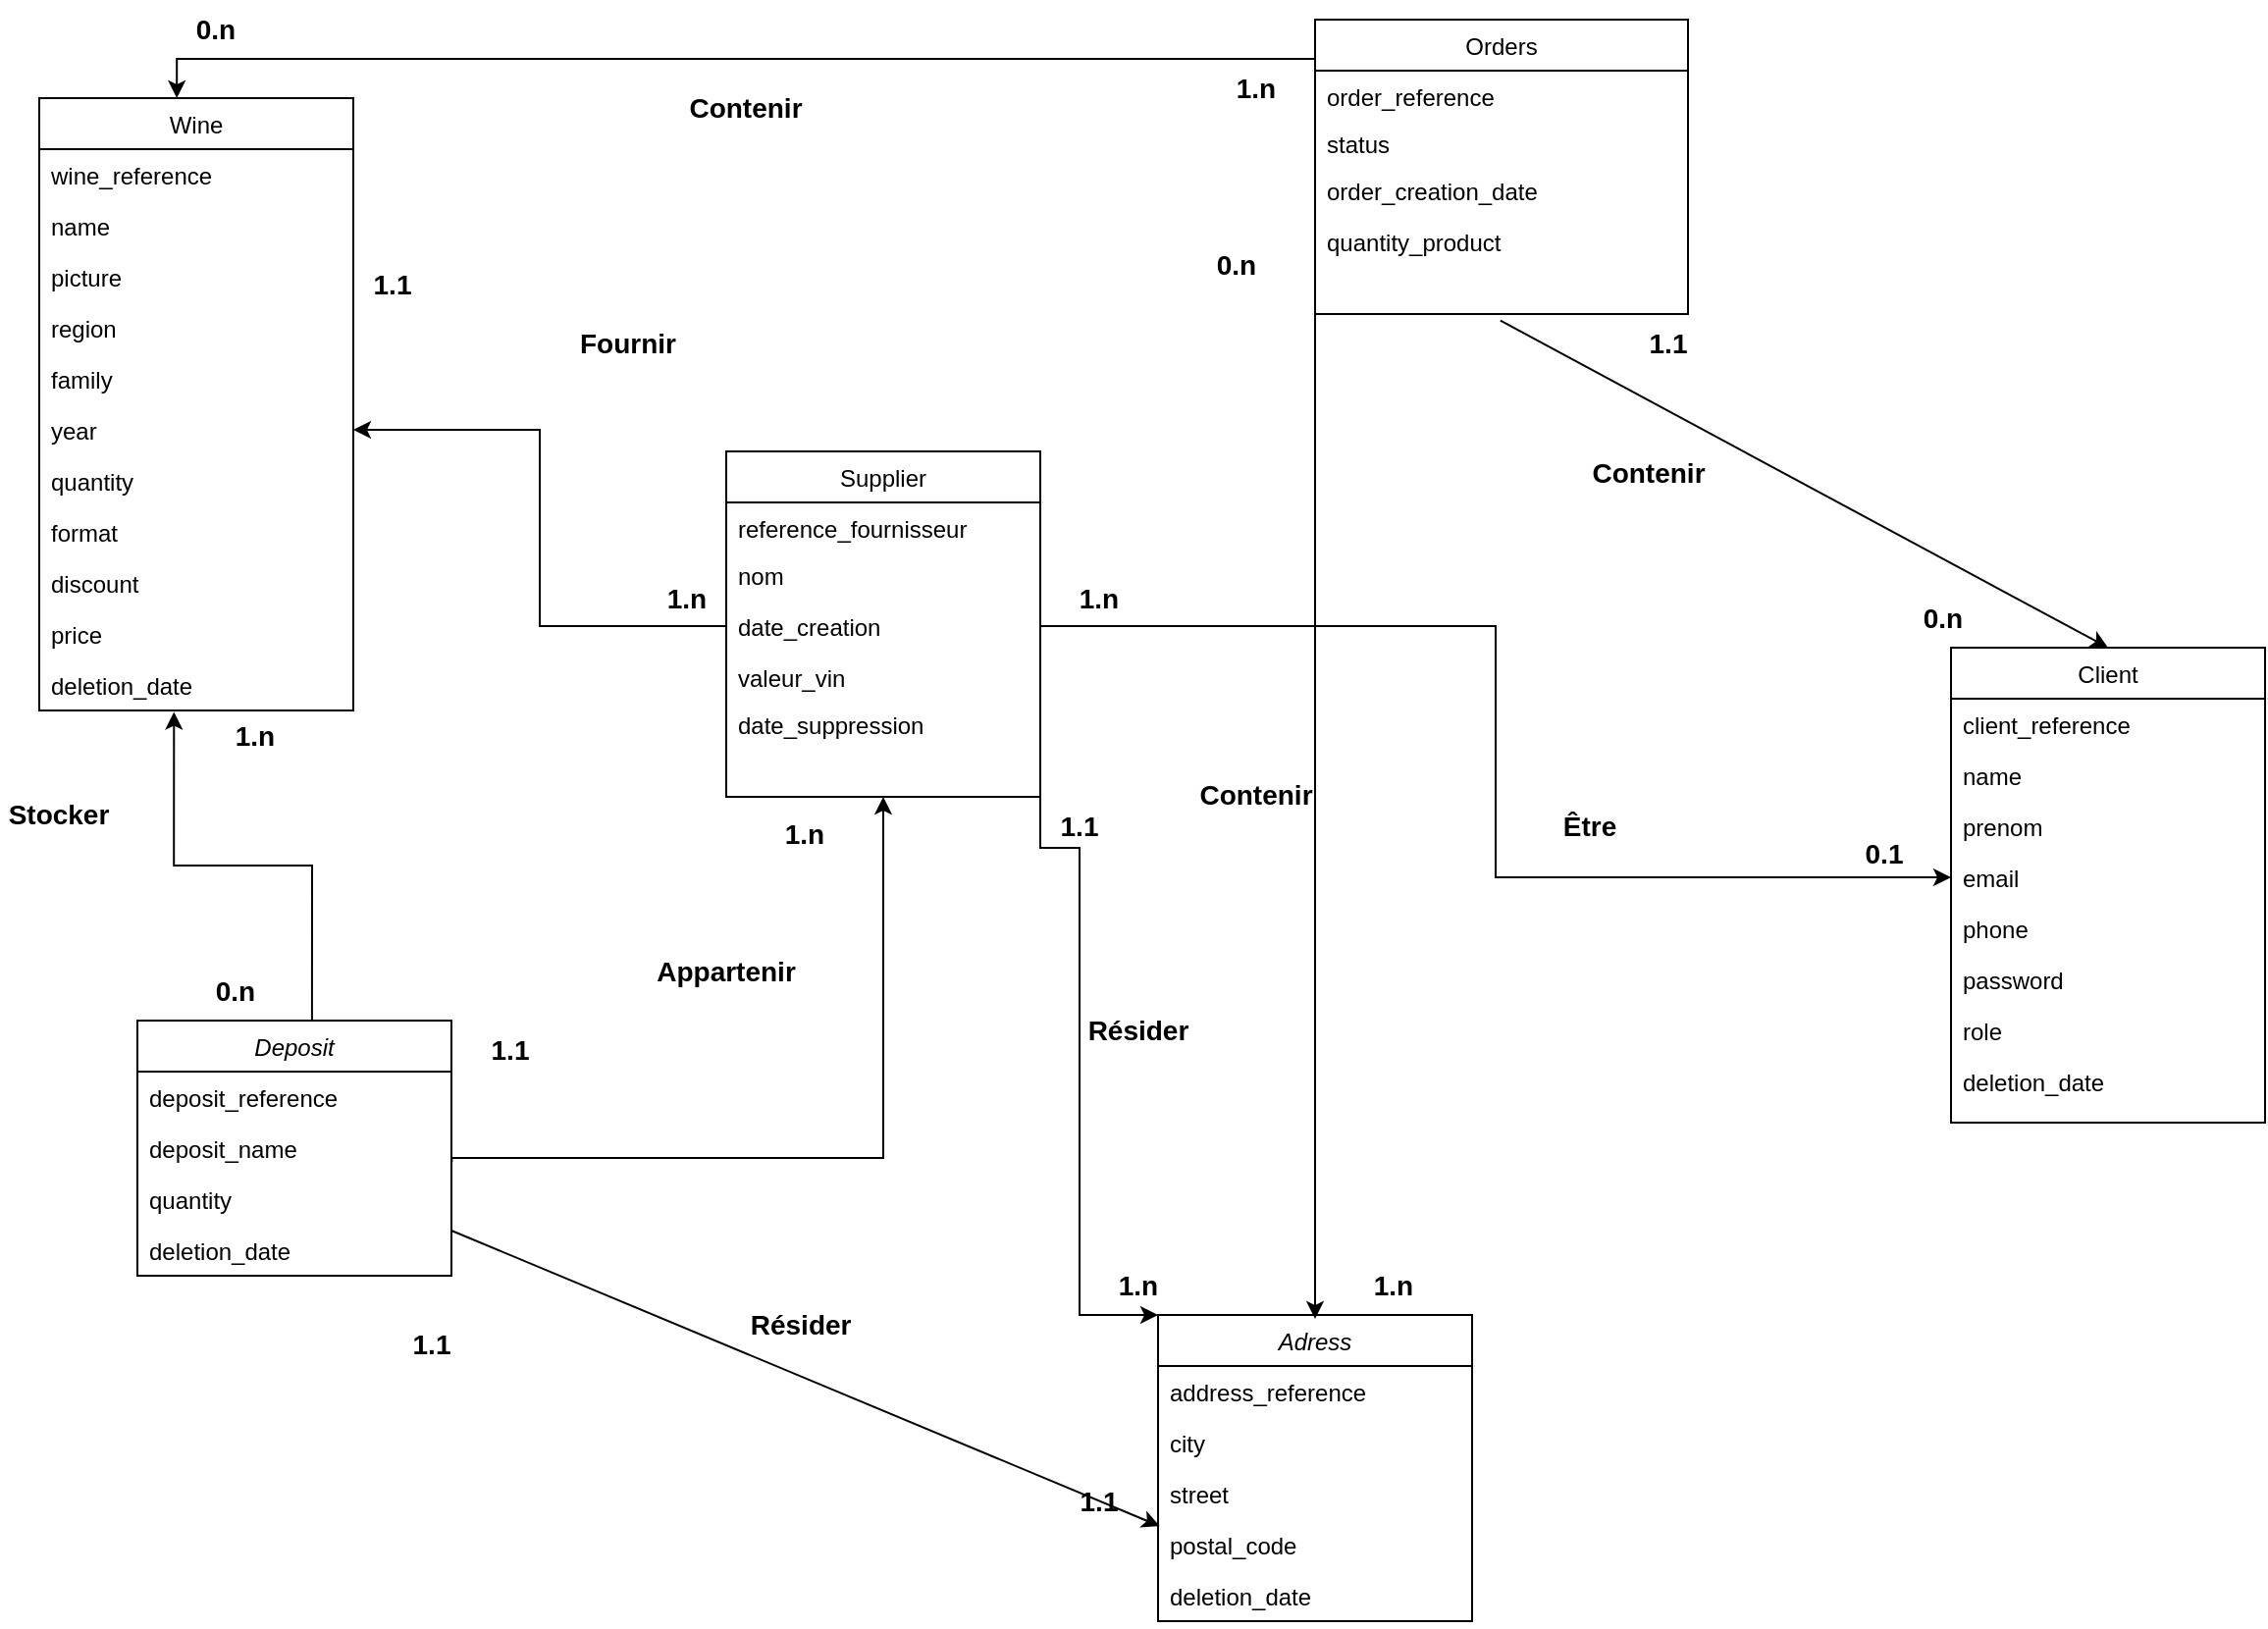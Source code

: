 <mxfile version="24.4.0" type="github">
  <diagram id="C5RBs43oDa-KdzZeNtuy" name="Page-1">
    <mxGraphModel dx="1985" dy="1238" grid="1" gridSize="10" guides="1" tooltips="1" connect="1" arrows="1" fold="1" page="1" pageScale="1" pageWidth="827" pageHeight="1169" math="0" shadow="0">
      <root>
        <mxCell id="WIyWlLk6GJQsqaUBKTNV-0" />
        <mxCell id="WIyWlLk6GJQsqaUBKTNV-1" parent="WIyWlLk6GJQsqaUBKTNV-0" />
        <mxCell id="zkfFHV4jXpPFQw0GAbJ--0" value="Adress" style="swimlane;fontStyle=2;align=center;verticalAlign=top;childLayout=stackLayout;horizontal=1;startSize=26;horizontalStack=0;resizeParent=1;resizeLast=0;collapsible=1;marginBottom=0;rounded=0;shadow=0;strokeWidth=1;" parent="WIyWlLk6GJQsqaUBKTNV-1" vertex="1">
          <mxGeometry x="-150" y="910" width="160" height="156" as="geometry">
            <mxRectangle x="230" y="140" width="160" height="26" as="alternateBounds" />
          </mxGeometry>
        </mxCell>
        <mxCell id="01y0-v-_f2XfGK-NPAjh-9" value="address_reference" style="text;align=left;verticalAlign=top;spacingLeft=4;spacingRight=4;overflow=hidden;rotatable=0;points=[[0,0.5],[1,0.5]];portConstraint=eastwest;rounded=0;shadow=0;html=0;" parent="zkfFHV4jXpPFQw0GAbJ--0" vertex="1">
          <mxGeometry y="26" width="160" height="26" as="geometry" />
        </mxCell>
        <mxCell id="zkfFHV4jXpPFQw0GAbJ--1" value="city" style="text;align=left;verticalAlign=top;spacingLeft=4;spacingRight=4;overflow=hidden;rotatable=0;points=[[0,0.5],[1,0.5]];portConstraint=eastwest;" parent="zkfFHV4jXpPFQw0GAbJ--0" vertex="1">
          <mxGeometry y="52" width="160" height="26" as="geometry" />
        </mxCell>
        <mxCell id="zkfFHV4jXpPFQw0GAbJ--2" value="street" style="text;align=left;verticalAlign=top;spacingLeft=4;spacingRight=4;overflow=hidden;rotatable=0;points=[[0,0.5],[1,0.5]];portConstraint=eastwest;rounded=0;shadow=0;html=0;" parent="zkfFHV4jXpPFQw0GAbJ--0" vertex="1">
          <mxGeometry y="78" width="160" height="26" as="geometry" />
        </mxCell>
        <mxCell id="zkfFHV4jXpPFQw0GAbJ--3" value="postal_code" style="text;align=left;verticalAlign=top;spacingLeft=4;spacingRight=4;overflow=hidden;rotatable=0;points=[[0,0.5],[1,0.5]];portConstraint=eastwest;rounded=0;shadow=0;html=0;" parent="zkfFHV4jXpPFQw0GAbJ--0" vertex="1">
          <mxGeometry y="104" width="160" height="26" as="geometry" />
        </mxCell>
        <mxCell id="vTrAod7NiOil8Kq8erSH-1" value="deletion_date" style="text;align=left;verticalAlign=top;spacingLeft=4;spacingRight=4;overflow=hidden;rotatable=0;points=[[0,0.5],[1,0.5]];portConstraint=eastwest;rounded=0;shadow=0;html=0;" parent="zkfFHV4jXpPFQw0GAbJ--0" vertex="1">
          <mxGeometry y="130" width="160" height="26" as="geometry" />
        </mxCell>
        <mxCell id="zkfFHV4jXpPFQw0GAbJ--17" value="Wine" style="swimlane;fontStyle=0;align=center;verticalAlign=top;childLayout=stackLayout;horizontal=1;startSize=26;horizontalStack=0;resizeParent=1;resizeLast=0;collapsible=1;marginBottom=0;rounded=0;shadow=0;strokeWidth=1;" parent="WIyWlLk6GJQsqaUBKTNV-1" vertex="1">
          <mxGeometry x="-720" y="290" width="160" height="312" as="geometry">
            <mxRectangle x="550" y="140" width="160" height="26" as="alternateBounds" />
          </mxGeometry>
        </mxCell>
        <mxCell id="zkfFHV4jXpPFQw0GAbJ--24" value="wine_reference" style="text;align=left;verticalAlign=top;spacingLeft=4;spacingRight=4;overflow=hidden;rotatable=0;points=[[0,0.5],[1,0.5]];portConstraint=eastwest;" parent="zkfFHV4jXpPFQw0GAbJ--17" vertex="1">
          <mxGeometry y="26" width="160" height="26" as="geometry" />
        </mxCell>
        <mxCell id="zkfFHV4jXpPFQw0GAbJ--18" value="name" style="text;align=left;verticalAlign=top;spacingLeft=4;spacingRight=4;overflow=hidden;rotatable=0;points=[[0,0.5],[1,0.5]];portConstraint=eastwest;" parent="zkfFHV4jXpPFQw0GAbJ--17" vertex="1">
          <mxGeometry y="52" width="160" height="26" as="geometry" />
        </mxCell>
        <mxCell id="01y0-v-_f2XfGK-NPAjh-10" value="picture" style="text;align=left;verticalAlign=top;spacingLeft=4;spacingRight=4;overflow=hidden;rotatable=0;points=[[0,0.5],[1,0.5]];portConstraint=eastwest;" parent="zkfFHV4jXpPFQw0GAbJ--17" vertex="1">
          <mxGeometry y="78" width="160" height="26" as="geometry" />
        </mxCell>
        <mxCell id="zkfFHV4jXpPFQw0GAbJ--19" value="region" style="text;align=left;verticalAlign=top;spacingLeft=4;spacingRight=4;overflow=hidden;rotatable=0;points=[[0,0.5],[1,0.5]];portConstraint=eastwest;rounded=0;shadow=0;html=0;" parent="zkfFHV4jXpPFQw0GAbJ--17" vertex="1">
          <mxGeometry y="104" width="160" height="26" as="geometry" />
        </mxCell>
        <mxCell id="zkfFHV4jXpPFQw0GAbJ--20" value="family" style="text;align=left;verticalAlign=top;spacingLeft=4;spacingRight=4;overflow=hidden;rotatable=0;points=[[0,0.5],[1,0.5]];portConstraint=eastwest;rounded=0;shadow=0;html=0;" parent="zkfFHV4jXpPFQw0GAbJ--17" vertex="1">
          <mxGeometry y="130" width="160" height="26" as="geometry" />
        </mxCell>
        <mxCell id="zkfFHV4jXpPFQw0GAbJ--21" value="year" style="text;align=left;verticalAlign=top;spacingLeft=4;spacingRight=4;overflow=hidden;rotatable=0;points=[[0,0.5],[1,0.5]];portConstraint=eastwest;rounded=0;shadow=0;html=0;" parent="zkfFHV4jXpPFQw0GAbJ--17" vertex="1">
          <mxGeometry y="156" width="160" height="26" as="geometry" />
        </mxCell>
        <mxCell id="zkfFHV4jXpPFQw0GAbJ--25" value="quantity" style="text;align=left;verticalAlign=top;spacingLeft=4;spacingRight=4;overflow=hidden;rotatable=0;points=[[0,0.5],[1,0.5]];portConstraint=eastwest;" parent="zkfFHV4jXpPFQw0GAbJ--17" vertex="1">
          <mxGeometry y="182" width="160" height="26" as="geometry" />
        </mxCell>
        <mxCell id="l3XaIiWxqqF8aoHjjWrF-17" value="format" style="text;align=left;verticalAlign=top;spacingLeft=4;spacingRight=4;overflow=hidden;rotatable=0;points=[[0,0.5],[1,0.5]];portConstraint=eastwest;" parent="zkfFHV4jXpPFQw0GAbJ--17" vertex="1">
          <mxGeometry y="208" width="160" height="26" as="geometry" />
        </mxCell>
        <mxCell id="l3XaIiWxqqF8aoHjjWrF-18" value="discount" style="text;align=left;verticalAlign=top;spacingLeft=4;spacingRight=4;overflow=hidden;rotatable=0;points=[[0,0.5],[1,0.5]];portConstraint=eastwest;" parent="zkfFHV4jXpPFQw0GAbJ--17" vertex="1">
          <mxGeometry y="234" width="160" height="26" as="geometry" />
        </mxCell>
        <mxCell id="l3XaIiWxqqF8aoHjjWrF-19" value="price" style="text;align=left;verticalAlign=top;spacingLeft=4;spacingRight=4;overflow=hidden;rotatable=0;points=[[0,0.5],[1,0.5]];portConstraint=eastwest;" parent="zkfFHV4jXpPFQw0GAbJ--17" vertex="1">
          <mxGeometry y="260" width="160" height="26" as="geometry" />
        </mxCell>
        <mxCell id="vTrAod7NiOil8Kq8erSH-2" value="deletion_date" style="text;align=left;verticalAlign=top;spacingLeft=4;spacingRight=4;overflow=hidden;rotatable=0;points=[[0,0.5],[1,0.5]];portConstraint=eastwest;" parent="zkfFHV4jXpPFQw0GAbJ--17" vertex="1">
          <mxGeometry y="286" width="160" height="26" as="geometry" />
        </mxCell>
        <mxCell id="l3XaIiWxqqF8aoHjjWrF-91" style="edgeStyle=orthogonalEdgeStyle;rounded=0;orthogonalLoop=1;jettySize=auto;html=1;entryX=0.5;entryY=1;entryDx=0;entryDy=0;exitX=1.001;exitY=0.713;exitDx=0;exitDy=0;exitPerimeter=0;" parent="WIyWlLk6GJQsqaUBKTNV-1" source="l3XaIiWxqqF8aoHjjWrF-34" target="l3XaIiWxqqF8aoHjjWrF-6" edge="1">
          <mxGeometry relative="1" as="geometry">
            <mxPoint x="-250" y="810" as="sourcePoint" />
            <Array as="points">
              <mxPoint x="-510" y="832" />
              <mxPoint x="-510" y="832" />
              <mxPoint x="-510" y="830" />
              <mxPoint x="-290" y="830" />
            </Array>
          </mxGeometry>
        </mxCell>
        <mxCell id="l3XaIiWxqqF8aoHjjWrF-6" value="Supplier" style="swimlane;fontStyle=0;align=center;verticalAlign=top;childLayout=stackLayout;horizontal=1;startSize=26;horizontalStack=0;resizeParent=1;resizeLast=0;collapsible=1;marginBottom=0;rounded=0;shadow=0;strokeWidth=1;" parent="WIyWlLk6GJQsqaUBKTNV-1" vertex="1">
          <mxGeometry x="-370" y="470" width="160" height="176" as="geometry">
            <mxRectangle x="130" y="380" width="160" height="26" as="alternateBounds" />
          </mxGeometry>
        </mxCell>
        <mxCell id="l3XaIiWxqqF8aoHjjWrF-14" value="reference_fournisseur" style="text;align=left;verticalAlign=top;spacingLeft=4;spacingRight=4;overflow=hidden;rotatable=0;points=[[0,0.5],[1,0.5]];portConstraint=eastwest;" parent="l3XaIiWxqqF8aoHjjWrF-6" vertex="1">
          <mxGeometry y="26" width="160" height="24" as="geometry" />
        </mxCell>
        <mxCell id="l3XaIiWxqqF8aoHjjWrF-7" value="nom" style="text;align=left;verticalAlign=top;spacingLeft=4;spacingRight=4;overflow=hidden;rotatable=0;points=[[0,0.5],[1,0.5]];portConstraint=eastwest;" parent="l3XaIiWxqqF8aoHjjWrF-6" vertex="1">
          <mxGeometry y="50" width="160" height="26" as="geometry" />
        </mxCell>
        <mxCell id="l3XaIiWxqqF8aoHjjWrF-8" value="date_creation" style="text;align=left;verticalAlign=top;spacingLeft=4;spacingRight=4;overflow=hidden;rotatable=0;points=[[0,0.5],[1,0.5]];portConstraint=eastwest;rounded=0;shadow=0;html=0;" parent="l3XaIiWxqqF8aoHjjWrF-6" vertex="1">
          <mxGeometry y="76" width="160" height="26" as="geometry" />
        </mxCell>
        <mxCell id="l3XaIiWxqqF8aoHjjWrF-11" value="valeur_vin" style="text;align=left;verticalAlign=top;spacingLeft=4;spacingRight=4;overflow=hidden;rotatable=0;points=[[0,0.5],[1,0.5]];portConstraint=eastwest;" parent="l3XaIiWxqqF8aoHjjWrF-6" vertex="1">
          <mxGeometry y="102" width="160" height="24" as="geometry" />
        </mxCell>
        <mxCell id="l3XaIiWxqqF8aoHjjWrF-16" value="date_suppression" style="text;align=left;verticalAlign=top;spacingLeft=4;spacingRight=4;overflow=hidden;rotatable=0;points=[[0,0.5],[1,0.5]];portConstraint=eastwest;" parent="l3XaIiWxqqF8aoHjjWrF-6" vertex="1">
          <mxGeometry y="126" width="160" height="24" as="geometry" />
        </mxCell>
        <mxCell id="l3XaIiWxqqF8aoHjjWrF-20" value="Client" style="swimlane;fontStyle=0;align=center;verticalAlign=top;childLayout=stackLayout;horizontal=1;startSize=26;horizontalStack=0;resizeParent=1;resizeLast=0;collapsible=1;marginBottom=0;rounded=0;shadow=0;strokeWidth=1;" parent="WIyWlLk6GJQsqaUBKTNV-1" vertex="1">
          <mxGeometry x="254" y="570" width="160" height="242" as="geometry">
            <mxRectangle x="550" y="140" width="160" height="26" as="alternateBounds" />
          </mxGeometry>
        </mxCell>
        <mxCell id="l3XaIiWxqqF8aoHjjWrF-26" value="client_reference" style="text;align=left;verticalAlign=top;spacingLeft=4;spacingRight=4;overflow=hidden;rotatable=0;points=[[0,0.5],[1,0.5]];portConstraint=eastwest;" parent="l3XaIiWxqqF8aoHjjWrF-20" vertex="1">
          <mxGeometry y="26" width="160" height="26" as="geometry" />
        </mxCell>
        <mxCell id="l3XaIiWxqqF8aoHjjWrF-21" value="name" style="text;align=left;verticalAlign=top;spacingLeft=4;spacingRight=4;overflow=hidden;rotatable=0;points=[[0,0.5],[1,0.5]];portConstraint=eastwest;" parent="l3XaIiWxqqF8aoHjjWrF-20" vertex="1">
          <mxGeometry y="52" width="160" height="26" as="geometry" />
        </mxCell>
        <mxCell id="l3XaIiWxqqF8aoHjjWrF-22" value="prenom" style="text;align=left;verticalAlign=top;spacingLeft=4;spacingRight=4;overflow=hidden;rotatable=0;points=[[0,0.5],[1,0.5]];portConstraint=eastwest;rounded=0;shadow=0;html=0;" parent="l3XaIiWxqqF8aoHjjWrF-20" vertex="1">
          <mxGeometry y="78" width="160" height="26" as="geometry" />
        </mxCell>
        <mxCell id="l3XaIiWxqqF8aoHjjWrF-23" value="email" style="text;align=left;verticalAlign=top;spacingLeft=4;spacingRight=4;overflow=hidden;rotatable=0;points=[[0,0.5],[1,0.5]];portConstraint=eastwest;rounded=0;shadow=0;html=0;" parent="l3XaIiWxqqF8aoHjjWrF-20" vertex="1">
          <mxGeometry y="104" width="160" height="26" as="geometry" />
        </mxCell>
        <mxCell id="l3XaIiWxqqF8aoHjjWrF-24" value="phone" style="text;align=left;verticalAlign=top;spacingLeft=4;spacingRight=4;overflow=hidden;rotatable=0;points=[[0,0.5],[1,0.5]];portConstraint=eastwest;rounded=0;shadow=0;html=0;" parent="l3XaIiWxqqF8aoHjjWrF-20" vertex="1">
          <mxGeometry y="130" width="160" height="26" as="geometry" />
        </mxCell>
        <mxCell id="l3XaIiWxqqF8aoHjjWrF-25" value="password" style="text;align=left;verticalAlign=top;spacingLeft=4;spacingRight=4;overflow=hidden;rotatable=0;points=[[0,0.5],[1,0.5]];portConstraint=eastwest;rounded=0;shadow=0;html=0;" parent="l3XaIiWxqqF8aoHjjWrF-20" vertex="1">
          <mxGeometry y="156" width="160" height="26" as="geometry" />
        </mxCell>
        <mxCell id="l3XaIiWxqqF8aoHjjWrF-28" value="role" style="text;align=left;verticalAlign=top;spacingLeft=4;spacingRight=4;overflow=hidden;rotatable=0;points=[[0,0.5],[1,0.5]];portConstraint=eastwest;" parent="l3XaIiWxqqF8aoHjjWrF-20" vertex="1">
          <mxGeometry y="182" width="160" height="26" as="geometry" />
        </mxCell>
        <mxCell id="l3XaIiWxqqF8aoHjjWrF-30" value="deletion_date" style="text;align=left;verticalAlign=top;spacingLeft=4;spacingRight=4;overflow=hidden;rotatable=0;points=[[0,0.5],[1,0.5]];portConstraint=eastwest;" parent="l3XaIiWxqqF8aoHjjWrF-20" vertex="1">
          <mxGeometry y="208" width="160" height="26" as="geometry" />
        </mxCell>
        <mxCell id="l3XaIiWxqqF8aoHjjWrF-33" value="Deposit" style="swimlane;fontStyle=2;align=center;verticalAlign=top;childLayout=stackLayout;horizontal=1;startSize=26;horizontalStack=0;resizeParent=1;resizeLast=0;collapsible=1;marginBottom=0;rounded=0;shadow=0;strokeWidth=1;" parent="WIyWlLk6GJQsqaUBKTNV-1" vertex="1">
          <mxGeometry x="-670" y="760" width="160" height="130" as="geometry">
            <mxRectangle x="230" y="140" width="160" height="26" as="alternateBounds" />
          </mxGeometry>
        </mxCell>
        <mxCell id="l3XaIiWxqqF8aoHjjWrF-44" value="deposit_reference" style="text;align=left;verticalAlign=top;spacingLeft=4;spacingRight=4;overflow=hidden;rotatable=0;points=[[0,0.5],[1,0.5]];portConstraint=eastwest;rounded=0;shadow=0;html=0;" parent="l3XaIiWxqqF8aoHjjWrF-33" vertex="1">
          <mxGeometry y="26" width="160" height="26" as="geometry" />
        </mxCell>
        <mxCell id="l3XaIiWxqqF8aoHjjWrF-34" value="deposit_name" style="text;align=left;verticalAlign=top;spacingLeft=4;spacingRight=4;overflow=hidden;rotatable=0;points=[[0,0.5],[1,0.5]];portConstraint=eastwest;" parent="l3XaIiWxqqF8aoHjjWrF-33" vertex="1">
          <mxGeometry y="52" width="160" height="26" as="geometry" />
        </mxCell>
        <mxCell id="vTrAod7NiOil8Kq8erSH-0" value="quantity" style="text;align=left;verticalAlign=top;spacingLeft=4;spacingRight=4;overflow=hidden;rotatable=0;points=[[0,0.5],[1,0.5]];portConstraint=eastwest;rounded=0;shadow=0;html=0;" parent="l3XaIiWxqqF8aoHjjWrF-33" vertex="1">
          <mxGeometry y="78" width="160" height="26" as="geometry" />
        </mxCell>
        <mxCell id="l3XaIiWxqqF8aoHjjWrF-35" value="deletion_date" style="text;align=left;verticalAlign=top;spacingLeft=4;spacingRight=4;overflow=hidden;rotatable=0;points=[[0,0.5],[1,0.5]];portConstraint=eastwest;rounded=0;shadow=0;html=0;" parent="l3XaIiWxqqF8aoHjjWrF-33" vertex="1">
          <mxGeometry y="104" width="160" height="26" as="geometry" />
        </mxCell>
        <mxCell id="l3XaIiWxqqF8aoHjjWrF-37" value="Orders" style="swimlane;fontStyle=0;align=center;verticalAlign=top;childLayout=stackLayout;horizontal=1;startSize=26;horizontalStack=0;resizeParent=1;resizeLast=0;collapsible=1;marginBottom=0;rounded=0;shadow=0;strokeWidth=1;" parent="WIyWlLk6GJQsqaUBKTNV-1" vertex="1">
          <mxGeometry x="-70" y="250" width="190" height="150" as="geometry">
            <mxRectangle x="130" y="380" width="160" height="26" as="alternateBounds" />
          </mxGeometry>
        </mxCell>
        <mxCell id="l3XaIiWxqqF8aoHjjWrF-41" value="order_reference" style="text;align=left;verticalAlign=top;spacingLeft=4;spacingRight=4;overflow=hidden;rotatable=0;points=[[0,0.5],[1,0.5]];portConstraint=eastwest;" parent="l3XaIiWxqqF8aoHjjWrF-37" vertex="1">
          <mxGeometry y="26" width="190" height="24" as="geometry" />
        </mxCell>
        <mxCell id="l3XaIiWxqqF8aoHjjWrF-38" value="status" style="text;align=left;verticalAlign=top;spacingLeft=4;spacingRight=4;overflow=hidden;rotatable=0;points=[[0,0.5],[1,0.5]];portConstraint=eastwest;" parent="l3XaIiWxqqF8aoHjjWrF-37" vertex="1">
          <mxGeometry y="50" width="190" height="24" as="geometry" />
        </mxCell>
        <mxCell id="l3XaIiWxqqF8aoHjjWrF-39" value="order_creation_date" style="text;align=left;verticalAlign=top;spacingLeft=4;spacingRight=4;overflow=hidden;rotatable=0;points=[[0,0.5],[1,0.5]];portConstraint=eastwest;" parent="l3XaIiWxqqF8aoHjjWrF-37" vertex="1">
          <mxGeometry y="74" width="190" height="26" as="geometry" />
        </mxCell>
        <mxCell id="l3XaIiWxqqF8aoHjjWrF-40" value="quantity_product" style="text;align=left;verticalAlign=top;spacingLeft=4;spacingRight=4;overflow=hidden;rotatable=0;points=[[0,0.5],[1,0.5]];portConstraint=eastwest;rounded=0;shadow=0;html=0;" parent="l3XaIiWxqqF8aoHjjWrF-37" vertex="1">
          <mxGeometry y="100" width="190" height="26" as="geometry" />
        </mxCell>
        <mxCell id="l3XaIiWxqqF8aoHjjWrF-51" value="" style="endArrow=classic;html=1;rounded=0;exitX=0.497;exitY=1.14;exitDx=0;exitDy=0;exitPerimeter=0;entryX=0.5;entryY=0;entryDx=0;entryDy=0;" parent="WIyWlLk6GJQsqaUBKTNV-1" target="l3XaIiWxqqF8aoHjjWrF-20" edge="1">
          <mxGeometry width="50" height="50" relative="1" as="geometry">
            <mxPoint x="24.43" y="403.36" as="sourcePoint" />
            <mxPoint x="270" y="450" as="targetPoint" />
          </mxGeometry>
        </mxCell>
        <mxCell id="l3XaIiWxqqF8aoHjjWrF-52" value="&lt;span style=&quot;font-size: 14px;&quot;&gt;&lt;b&gt;1.1&lt;/b&gt;&lt;/span&gt;" style="text;html=1;align=center;verticalAlign=middle;whiteSpace=wrap;rounded=0;" parent="WIyWlLk6GJQsqaUBKTNV-1" vertex="1">
          <mxGeometry x="80" y="400" width="60" height="30" as="geometry" />
        </mxCell>
        <mxCell id="l3XaIiWxqqF8aoHjjWrF-53" value="&lt;span style=&quot;font-size: 14px;&quot;&gt;&lt;b&gt;0.n&lt;/b&gt;&lt;/span&gt;" style="text;html=1;align=center;verticalAlign=middle;whiteSpace=wrap;rounded=0;" parent="WIyWlLk6GJQsqaUBKTNV-1" vertex="1">
          <mxGeometry x="220" y="540" width="60" height="30" as="geometry" />
        </mxCell>
        <mxCell id="l3XaIiWxqqF8aoHjjWrF-54" value="&lt;span style=&quot;font-size: 14px;&quot;&gt;&lt;b&gt;Contenir&lt;/b&gt;&lt;/span&gt;" style="text;html=1;align=center;verticalAlign=middle;whiteSpace=wrap;rounded=0;" parent="WIyWlLk6GJQsqaUBKTNV-1" vertex="1">
          <mxGeometry x="70" y="466" width="60" height="30" as="geometry" />
        </mxCell>
        <mxCell id="l3XaIiWxqqF8aoHjjWrF-56" value="" style="endArrow=classic;html=1;rounded=0;entryX=0.005;entryY=0.137;entryDx=0;entryDy=0;exitX=1;exitY=1.115;exitDx=0;exitDy=0;entryPerimeter=0;exitPerimeter=0;" parent="WIyWlLk6GJQsqaUBKTNV-1" source="vTrAod7NiOil8Kq8erSH-0" target="zkfFHV4jXpPFQw0GAbJ--3" edge="1">
          <mxGeometry width="50" height="50" relative="1" as="geometry">
            <mxPoint x="-290" y="958" as="sourcePoint" />
            <mxPoint x="-94" y="814" as="targetPoint" />
          </mxGeometry>
        </mxCell>
        <mxCell id="l3XaIiWxqqF8aoHjjWrF-57" value="&lt;b&gt;&lt;font style=&quot;font-size: 14px;&quot;&gt;1.1&lt;/font&gt;&lt;/b&gt;" style="text;html=1;align=center;verticalAlign=middle;whiteSpace=wrap;rounded=0;" parent="WIyWlLk6GJQsqaUBKTNV-1" vertex="1">
          <mxGeometry x="-210" y="990" width="60" height="30" as="geometry" />
        </mxCell>
        <mxCell id="l3XaIiWxqqF8aoHjjWrF-58" value="&lt;b&gt;&lt;font style=&quot;font-size: 14px;&quot;&gt;1.1&lt;/font&gt;&lt;/b&gt;" style="text;html=1;align=center;verticalAlign=middle;whiteSpace=wrap;rounded=0;" parent="WIyWlLk6GJQsqaUBKTNV-1" vertex="1">
          <mxGeometry x="-550" y="910" width="60" height="30" as="geometry" />
        </mxCell>
        <mxCell id="l3XaIiWxqqF8aoHjjWrF-62" value="&lt;span style=&quot;font-size: 14px;&quot;&gt;&lt;b&gt;Résider&amp;nbsp;&lt;/b&gt;&lt;/span&gt;" style="text;html=1;align=center;verticalAlign=middle;whiteSpace=wrap;rounded=0;" parent="WIyWlLk6GJQsqaUBKTNV-1" vertex="1">
          <mxGeometry x="-360" y="900" width="60" height="30" as="geometry" />
        </mxCell>
        <mxCell id="l3XaIiWxqqF8aoHjjWrF-65" value="&lt;b style=&quot;font-size: 14px;&quot;&gt;Contenir&lt;/b&gt;" style="text;html=1;align=center;verticalAlign=middle;whiteSpace=wrap;rounded=0;" parent="WIyWlLk6GJQsqaUBKTNV-1" vertex="1">
          <mxGeometry x="-390" y="280" width="60" height="30" as="geometry" />
        </mxCell>
        <mxCell id="l3XaIiWxqqF8aoHjjWrF-66" value="&lt;span style=&quot;font-size: 14px;&quot;&gt;&lt;b&gt;1.n&lt;/b&gt;&lt;/span&gt;&lt;span style=&quot;color: rgba(0, 0, 0, 0); font-family: monospace; font-size: 0px; text-align: start; text-wrap: nowrap;&quot;&gt;%3CmxGraphModel%3E%3Croot%3E%3CmxCell%20id%3D%220%22%2F%3E%3CmxCell%20id%3D%221%22%20parent%3D%220%22%2F%3E%3CmxCell%20id%3D%222%22%20value%3D%22%26lt%3Bspan%20style%3D%26quot%3Bfont-size%3A%2014px%3B%26quot%3B%26gt%3B%26lt%3Bb%26gt%3B1.1%26lt%3B%2Fb%26gt%3B%26lt%3B%2Fspan%26gt%3B%22%20style%3D%22text%3Bhtml%3D1%3Balign%3Dcenter%3BverticalAlign%3Dmiddle%3BwhiteSpace%3Dwrap%3Brounded%3D0%3B%22%20vertex%3D%221%22%20parent%3D%221%22%3E%3CmxGeometry%20x%3D%2280%22%20y%3D%22400%22%20width%3D%2260%22%20height%3D%2230%22%20as%3D%22geometry%22%2F%3E%3C%2FmxCell%3E%3C%2Froot%3E%3C%2FmxGraphModel%3E&lt;/span&gt;" style="text;html=1;align=center;verticalAlign=middle;whiteSpace=wrap;rounded=0;" parent="WIyWlLk6GJQsqaUBKTNV-1" vertex="1">
          <mxGeometry x="-130" y="270" width="60" height="30" as="geometry" />
        </mxCell>
        <mxCell id="l3XaIiWxqqF8aoHjjWrF-67" value="&lt;span style=&quot;font-size: 14px;&quot;&gt;&lt;b&gt;0.n&lt;/b&gt;&lt;/span&gt;" style="text;html=1;align=center;verticalAlign=middle;whiteSpace=wrap;rounded=0;" parent="WIyWlLk6GJQsqaUBKTNV-1" vertex="1">
          <mxGeometry x="-660" y="240" width="60" height="30" as="geometry" />
        </mxCell>
        <mxCell id="l3XaIiWxqqF8aoHjjWrF-74" value="&lt;span style=&quot;font-size: 14px;&quot;&gt;&lt;b&gt;0.n&lt;/b&gt;&lt;/span&gt;" style="text;html=1;align=center;verticalAlign=middle;whiteSpace=wrap;rounded=0;" parent="WIyWlLk6GJQsqaUBKTNV-1" vertex="1">
          <mxGeometry x="-650" y="730" width="60" height="30" as="geometry" />
        </mxCell>
        <mxCell id="l3XaIiWxqqF8aoHjjWrF-75" value="&lt;span style=&quot;font-size: 14px;&quot;&gt;&lt;b&gt;1.n&lt;/b&gt;&lt;/span&gt;" style="text;html=1;align=center;verticalAlign=middle;whiteSpace=wrap;rounded=0;" parent="WIyWlLk6GJQsqaUBKTNV-1" vertex="1">
          <mxGeometry x="-640" y="600" width="60" height="30" as="geometry" />
        </mxCell>
        <mxCell id="l3XaIiWxqqF8aoHjjWrF-76" value="&lt;span style=&quot;font-size: 14px;&quot;&gt;&lt;b&gt;Stocker&lt;/b&gt;&lt;/span&gt;" style="text;html=1;align=center;verticalAlign=middle;whiteSpace=wrap;rounded=0;" parent="WIyWlLk6GJQsqaUBKTNV-1" vertex="1">
          <mxGeometry x="-740" y="640" width="60" height="30" as="geometry" />
        </mxCell>
        <mxCell id="l3XaIiWxqqF8aoHjjWrF-78" style="edgeStyle=orthogonalEdgeStyle;rounded=0;orthogonalLoop=1;jettySize=auto;html=1;exitX=0;exitY=0.5;exitDx=0;exitDy=0;" parent="WIyWlLk6GJQsqaUBKTNV-1" edge="1">
          <mxGeometry relative="1" as="geometry">
            <mxPoint x="-70" y="388" as="sourcePoint" />
            <mxPoint x="-70" y="912" as="targetPoint" />
            <Array as="points">
              <mxPoint x="-70" y="912" />
            </Array>
          </mxGeometry>
        </mxCell>
        <mxCell id="l3XaIiWxqqF8aoHjjWrF-64" style="edgeStyle=orthogonalEdgeStyle;rounded=0;orthogonalLoop=1;jettySize=auto;html=1;exitX=0;exitY=0.5;exitDx=0;exitDy=0;entryX=0.438;entryY=0;entryDx=0;entryDy=0;entryPerimeter=0;" parent="WIyWlLk6GJQsqaUBKTNV-1" source="l3XaIiWxqqF8aoHjjWrF-38" target="zkfFHV4jXpPFQw0GAbJ--17" edge="1">
          <mxGeometry relative="1" as="geometry">
            <mxPoint x="-520" y="370" as="targetPoint" />
            <Array as="points">
              <mxPoint x="-70" y="270" />
              <mxPoint x="-650" y="270" />
            </Array>
          </mxGeometry>
        </mxCell>
        <mxCell id="l3XaIiWxqqF8aoHjjWrF-82" value="&lt;b style=&quot;font-size: 14px;&quot;&gt;Contenir&lt;/b&gt;" style="text;html=1;align=center;verticalAlign=middle;whiteSpace=wrap;rounded=0;" parent="WIyWlLk6GJQsqaUBKTNV-1" vertex="1">
          <mxGeometry x="-130" y="630" width="60" height="30" as="geometry" />
        </mxCell>
        <mxCell id="l3XaIiWxqqF8aoHjjWrF-83" value="&lt;span style=&quot;font-size: 14px;&quot;&gt;&lt;b&gt;1.n&lt;/b&gt;&lt;/span&gt;&lt;span style=&quot;color: rgba(0, 0, 0, 0); font-family: monospace; font-size: 0px; text-align: start; text-wrap: nowrap;&quot;&gt;%3CmxGraphModel%3E%3Croot%3E%3CmxCell%20id%3D%220%22%2F%3E%3CmxCell%20id%3D%221%22%20parent%3D%220%22%2F%3E%3CmxCell%20id%3D%222%22%20value%3D%22%26lt%3Bspan%20style%3D%26quot%3Bfont-size%3A%2014px%3B%26quot%3B%26gt%3B%26lt%3Bb%26gt%3B1.1%26lt%3B%2Fb%26gt%3B%26lt%3B%2Fspan%26gt%3B%22%20style%3D%22text%3Bhtml%3D1%3Balign%3Dcenter%3BverticalAlign%3Dmiddle%3BwhiteSpace%3Dwrap%3Brounded%3D0%3B%22%20vertex%3D%221%22%20parent%3D%221%22%3E%3CmxGeometry%20x%3D%2280%22%20y%3D%22400%22%20width%3D%2260%22%20height%3D%2230%22%20as%3D%22geometry%22%2F%3E%3C%2FmxCell%3E%3C%2Froot%3E%3C%2FmxGraphModel%3E&lt;/span&gt;" style="text;html=1;align=center;verticalAlign=middle;whiteSpace=wrap;rounded=0;" parent="WIyWlLk6GJQsqaUBKTNV-1" vertex="1">
          <mxGeometry x="-60" y="880" width="60" height="30" as="geometry" />
        </mxCell>
        <mxCell id="l3XaIiWxqqF8aoHjjWrF-84" value="&lt;span style=&quot;font-size: 14px;&quot;&gt;&lt;b&gt;0.n&lt;/b&gt;&lt;/span&gt;" style="text;html=1;align=center;verticalAlign=middle;whiteSpace=wrap;rounded=0;" parent="WIyWlLk6GJQsqaUBKTNV-1" vertex="1">
          <mxGeometry x="-140" y="360" width="60" height="30" as="geometry" />
        </mxCell>
        <mxCell id="l3XaIiWxqqF8aoHjjWrF-87" style="edgeStyle=orthogonalEdgeStyle;rounded=0;orthogonalLoop=1;jettySize=auto;html=1;exitX=0;exitY=0.5;exitDx=0;exitDy=0;entryX=1;entryY=0.5;entryDx=0;entryDy=0;" parent="WIyWlLk6GJQsqaUBKTNV-1" source="l3XaIiWxqqF8aoHjjWrF-8" target="zkfFHV4jXpPFQw0GAbJ--21" edge="1">
          <mxGeometry relative="1" as="geometry" />
        </mxCell>
        <mxCell id="l3XaIiWxqqF8aoHjjWrF-88" value="&lt;span style=&quot;font-size: 14px;&quot;&gt;&lt;b&gt;1.1&lt;/b&gt;&lt;/span&gt;" style="text;html=1;align=center;verticalAlign=middle;whiteSpace=wrap;rounded=0;" parent="WIyWlLk6GJQsqaUBKTNV-1" vertex="1">
          <mxGeometry x="-570" y="370" width="60" height="30" as="geometry" />
        </mxCell>
        <mxCell id="l3XaIiWxqqF8aoHjjWrF-89" value="&lt;span style=&quot;font-size: 14px;&quot;&gt;&lt;b&gt;1.n&lt;/b&gt;&lt;/span&gt;" style="text;html=1;align=center;verticalAlign=middle;whiteSpace=wrap;rounded=0;" parent="WIyWlLk6GJQsqaUBKTNV-1" vertex="1">
          <mxGeometry x="-420" y="530" width="60" height="30" as="geometry" />
        </mxCell>
        <mxCell id="l3XaIiWxqqF8aoHjjWrF-90" value="&lt;span style=&quot;font-size: 14px;&quot;&gt;&lt;b&gt;Fournir&lt;/b&gt;&lt;/span&gt;" style="text;html=1;align=center;verticalAlign=middle;whiteSpace=wrap;rounded=0;" parent="WIyWlLk6GJQsqaUBKTNV-1" vertex="1">
          <mxGeometry x="-450" y="400" width="60" height="30" as="geometry" />
        </mxCell>
        <mxCell id="l3XaIiWxqqF8aoHjjWrF-92" value="&lt;span style=&quot;font-size: 14px;&quot;&gt;&lt;b&gt;1.n&lt;/b&gt;&lt;/span&gt;" style="text;html=1;align=center;verticalAlign=middle;whiteSpace=wrap;rounded=0;" parent="WIyWlLk6GJQsqaUBKTNV-1" vertex="1">
          <mxGeometry x="-360" y="650" width="60" height="30" as="geometry" />
        </mxCell>
        <mxCell id="l3XaIiWxqqF8aoHjjWrF-93" value="&lt;span style=&quot;font-size: 14px;&quot;&gt;&lt;b&gt;1.1&lt;/b&gt;&lt;/span&gt;" style="text;html=1;align=center;verticalAlign=middle;whiteSpace=wrap;rounded=0;" parent="WIyWlLk6GJQsqaUBKTNV-1" vertex="1">
          <mxGeometry x="-510" y="760" width="60" height="30" as="geometry" />
        </mxCell>
        <mxCell id="l3XaIiWxqqF8aoHjjWrF-94" value="&lt;span style=&quot;font-size: 14px;&quot;&gt;&lt;b&gt;Appartenir&lt;/b&gt;&lt;/span&gt;" style="text;html=1;align=center;verticalAlign=middle;whiteSpace=wrap;rounded=0;" parent="WIyWlLk6GJQsqaUBKTNV-1" vertex="1">
          <mxGeometry x="-400" y="720" width="60" height="30" as="geometry" />
        </mxCell>
        <mxCell id="SS2Ut0bT4FVQHiz8Cd1s-0" style="edgeStyle=orthogonalEdgeStyle;rounded=0;orthogonalLoop=1;jettySize=auto;html=1;entryX=0.429;entryY=1.03;entryDx=0;entryDy=0;exitX=0.556;exitY=0.001;exitDx=0;exitDy=0;entryPerimeter=0;exitPerimeter=0;" edge="1" parent="WIyWlLk6GJQsqaUBKTNV-1" source="l3XaIiWxqqF8aoHjjWrF-33" target="vTrAod7NiOil8Kq8erSH-2">
          <mxGeometry relative="1" as="geometry">
            <mxPoint x="-600" y="699" as="sourcePoint" />
            <mxPoint x="-380" y="520" as="targetPoint" />
          </mxGeometry>
        </mxCell>
        <mxCell id="SS2Ut0bT4FVQHiz8Cd1s-1" style="edgeStyle=orthogonalEdgeStyle;rounded=0;orthogonalLoop=1;jettySize=auto;html=1;entryX=0;entryY=0.5;entryDx=0;entryDy=0;exitX=1;exitY=0.5;exitDx=0;exitDy=0;" edge="1" parent="WIyWlLk6GJQsqaUBKTNV-1" source="l3XaIiWxqqF8aoHjjWrF-8" target="l3XaIiWxqqF8aoHjjWrF-23">
          <mxGeometry relative="1" as="geometry">
            <mxPoint x="-210" y="719" as="sourcePoint" />
            <mxPoint x="10" y="540" as="targetPoint" />
          </mxGeometry>
        </mxCell>
        <mxCell id="SS2Ut0bT4FVQHiz8Cd1s-2" value="&lt;b style=&quot;font-size: 14px;&quot;&gt;Être&lt;/b&gt;" style="text;html=1;align=center;verticalAlign=middle;whiteSpace=wrap;rounded=0;" vertex="1" parent="WIyWlLk6GJQsqaUBKTNV-1">
          <mxGeometry x="40" y="646" width="60" height="30" as="geometry" />
        </mxCell>
        <mxCell id="SS2Ut0bT4FVQHiz8Cd1s-3" value="&lt;span style=&quot;font-size: 14px;&quot;&gt;&lt;b&gt;0.1&lt;/b&gt;&lt;/span&gt;" style="text;html=1;align=center;verticalAlign=middle;whiteSpace=wrap;rounded=0;" vertex="1" parent="WIyWlLk6GJQsqaUBKTNV-1">
          <mxGeometry x="190" y="660" width="60" height="30" as="geometry" />
        </mxCell>
        <mxCell id="SS2Ut0bT4FVQHiz8Cd1s-4" value="&lt;span style=&quot;font-size: 14px;&quot;&gt;&lt;b&gt;1.n&lt;/b&gt;&lt;/span&gt;" style="text;html=1;align=center;verticalAlign=middle;whiteSpace=wrap;rounded=0;" vertex="1" parent="WIyWlLk6GJQsqaUBKTNV-1">
          <mxGeometry x="-210" y="530" width="60" height="30" as="geometry" />
        </mxCell>
        <mxCell id="SS2Ut0bT4FVQHiz8Cd1s-5" style="edgeStyle=orthogonalEdgeStyle;rounded=0;orthogonalLoop=1;jettySize=auto;html=1;exitX=1;exitY=1;exitDx=0;exitDy=0;" edge="1" parent="WIyWlLk6GJQsqaUBKTNV-1" source="l3XaIiWxqqF8aoHjjWrF-6" target="zkfFHV4jXpPFQw0GAbJ--0">
          <mxGeometry relative="1" as="geometry">
            <mxPoint x="-200" y="569" as="sourcePoint" />
            <mxPoint x="-70" y="910" as="targetPoint" />
            <Array as="points">
              <mxPoint x="-210" y="672" />
              <mxPoint x="-190" y="672" />
              <mxPoint x="-190" y="910" />
            </Array>
          </mxGeometry>
        </mxCell>
        <mxCell id="SS2Ut0bT4FVQHiz8Cd1s-6" value="&lt;b style=&quot;font-size: 14px;&quot;&gt;Résider&lt;/b&gt;" style="text;html=1;align=center;verticalAlign=middle;whiteSpace=wrap;rounded=0;" vertex="1" parent="WIyWlLk6GJQsqaUBKTNV-1">
          <mxGeometry x="-190" y="750" width="60" height="30" as="geometry" />
        </mxCell>
        <mxCell id="SS2Ut0bT4FVQHiz8Cd1s-7" value="&lt;span style=&quot;font-size: 14px;&quot;&gt;&lt;b&gt;1.1&lt;/b&gt;&lt;/span&gt;" style="text;html=1;align=center;verticalAlign=middle;whiteSpace=wrap;rounded=0;" vertex="1" parent="WIyWlLk6GJQsqaUBKTNV-1">
          <mxGeometry x="-220" y="646" width="60" height="30" as="geometry" />
        </mxCell>
        <mxCell id="SS2Ut0bT4FVQHiz8Cd1s-8" value="&lt;span style=&quot;font-size: 14px;&quot;&gt;&lt;b&gt;1.n&lt;/b&gt;&lt;/span&gt;" style="text;html=1;align=center;verticalAlign=middle;whiteSpace=wrap;rounded=0;" vertex="1" parent="WIyWlLk6GJQsqaUBKTNV-1">
          <mxGeometry x="-190" y="880" width="60" height="30" as="geometry" />
        </mxCell>
      </root>
    </mxGraphModel>
  </diagram>
</mxfile>
